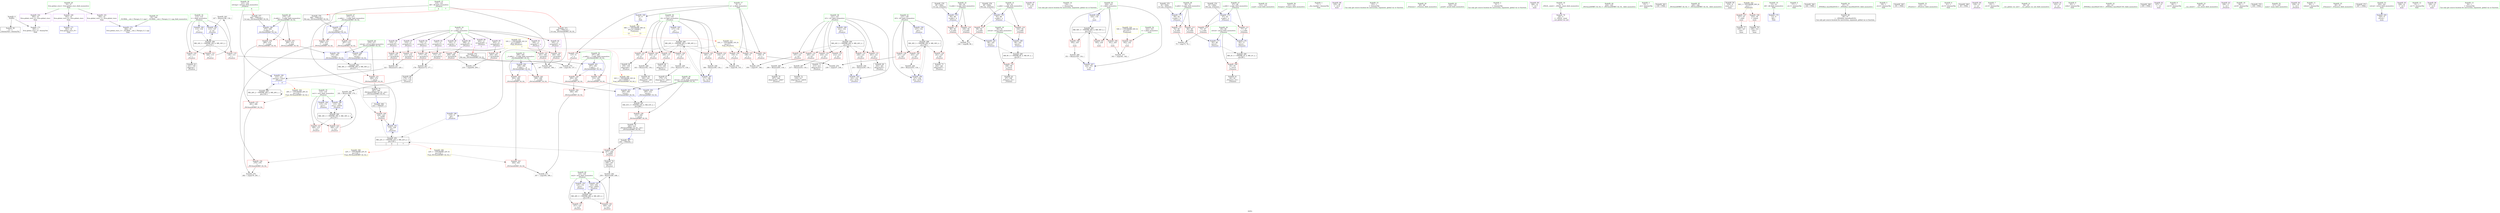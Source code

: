 digraph "SVFG" {
	label="SVFG";

	Node0x562d9fd02b20 [shape=record,color=grey,label="{NodeID: 0\nNullPtr}"];
	Node0x562d9fd02b20 -> Node0x562d9fd24270[style=solid];
	Node0x562d9fd02b20 -> Node0x562d9fd2b1b0[style=solid];
	Node0x562d9fd27380 [shape=record,color=grey,label="{NodeID: 263\n147 = Binary(146, 134, )\n}"];
	Node0x562d9fd27380 -> Node0x562d9fd2ba00[style=solid];
	Node0x562d9fd2b790 [shape=record,color=blue,label="{NodeID: 180\n90\<--102\nretval\<--\n_Z3minxx\n}"];
	Node0x562d9fd2b790 -> Node0x562d9fd3f600[style=dashed];
	Node0x562d9fd22a70 [shape=record,color=purple,label="{NodeID: 97\n334\<--26\n\<--.str.5\nmain\n}"];
	Node0x562d9fd20ae0 [shape=record,color=green,label="{NodeID: 14\n134\<--1\n\<--dummyObj\nCan only get source location for instruction, argument, global var or function.}"];
	Node0x562d9fd33740 [shape=record,color=grey,label="{NodeID: 277\n343 = cmp(341, 342, )\n}"];
	Node0x562d9fd26350 [shape=record,color=blue,label="{NodeID: 194\n127\<--134\ni43\<--\n_Z5solvev\n}"];
	Node0x562d9fd26350 -> Node0x562d9fd3f100[style=dashed];
	Node0x562d9fd23660 [shape=record,color=red,label="{NodeID: 111\n77\<--67\n\<--a.addr\n_Z3maxxx\n}"];
	Node0x562d9fd23660 -> Node0x562d9fd2b450[style=solid];
	Node0x562d9fd21840 [shape=record,color=green,label="{NodeID: 28\n69\<--70\nb.addr\<--b.addr_field_insensitive\n_Z3maxxx\n}"];
	Node0x562d9fd21840 -> Node0x562d9fd23730[style=solid];
	Node0x562d9fd21840 -> Node0x562d9fd23800[style=solid];
	Node0x562d9fd21840 -> Node0x562d9fd2b380[style=solid];
	Node0x562d9fd55920 [shape=record,color=black,label="{NodeID: 374\n63 = PHI()\n0th arg _Z3maxxx }"];
	Node0x562d9fd55920 -> Node0x562d9fd2b2b0[style=solid];
	Node0x562d9fd40000 [shape=record,color=black,label="{NodeID: 291\nMR_43V_3 = PHI(MR_43V_4, MR_43V_2, )\npts\{296 \}\n}"];
	Node0x562d9fd40000 -> Node0x562d9fd2a4c0[style=dashed];
	Node0x562d9fd289f0 [shape=record,color=red,label="{NodeID: 125\n158\<--117\n\<--i2\n_Z5solvev\n}"];
	Node0x562d9fd289f0 -> Node0x562d9fd247b0[style=solid];
	Node0x562d9fd22400 [shape=record,color=green,label="{NodeID: 42\n131\<--132\nscanf\<--scanf_field_insensitive\n}"];
	Node0x562d9fd29550 [shape=record,color=red,label="{NodeID: 139\n241\<--127\n\<--i43\n_Z5solvev\n}"];
	Node0x562d9fd29550 -> Node0x562d9fd24f00[style=solid];
	Node0x562d9fd24070 [shape=record,color=green,label="{NodeID: 56\n331\<--332\nfreopen\<--freopen_field_insensitive\n}"];
	Node0x562d9fd2a0b0 [shape=record,color=red,label="{NodeID: 153\n287\<--272\n\<--__a.addr\n_ZSt3maxIiERKT_S2_S2_\n}"];
	Node0x562d9fd2a0b0 -> Node0x562d9fd26830[style=solid];
	Node0x562d9fd24c90 [shape=record,color=black,label="{NodeID: 70\n207\<--206\nidxprom28\<--add27\n_Z5solvev\n}"];
	Node0x562d9fd2ac10 [shape=record,color=red,label="{NodeID: 167\n345\<--324\n\<--i\nmain\n}"];
	Node0x562d9fd257f0 [shape=record,color=purple,label="{NodeID: 84\n176\<--11\narrayidx15\<--a\n_Z5solvev\n}"];
	Node0x562d9fd257f0 -> Node0x562d9fd29960[style=solid];
	Node0x562d9fd1fb50 [shape=record,color=green,label="{NodeID: 1\n7\<--1\n__dso_handle\<--dummyObj\nGlob }"];
	Node0x562d9fd27500 [shape=record,color=grey,label="{NodeID: 264\n254 = Binary(253, 134, )\n}"];
	Node0x562d9fd27500 -> Node0x562d9fd264f0[style=solid];
	Node0x562d9fd2b860 [shape=record,color=blue,label="{NodeID: 181\n90\<--105\nretval\<--\n_Z3minxx\n}"];
	Node0x562d9fd2b860 -> Node0x562d9fd3f600[style=dashed];
	Node0x562d9fd22b40 [shape=record,color=purple,label="{NodeID: 98\n335\<--28\n\<--.str.6\nmain\n}"];
	Node0x562d9fd20ba0 [shape=record,color=green,label="{NodeID: 15\n151\<--1\n\<--dummyObj\nCan only get source location for instruction, argument, global var or function.}"];
	Node0x562d9fd338c0 [shape=record,color=grey,label="{NodeID: 278\n156 = cmp(154, 155, )\n}"];
	Node0x562d9fd26420 [shape=record,color=blue,label="{NodeID: 195\n125\<--250\nres2\<--add51\n_Z5solvev\n}"];
	Node0x562d9fd26420 -> Node0x562d9fd3ec00[style=dashed];
	Node0x562d9fd23730 [shape=record,color=red,label="{NodeID: 112\n74\<--69\n\<--b.addr\n_Z3maxxx\n}"];
	Node0x562d9fd23730 -> Node0x562d9fd28100[style=solid];
	Node0x562d9fd21910 [shape=record,color=green,label="{NodeID: 29\n85\<--86\n_Z3minxx\<--_Z3minxx_field_insensitive\n}"];
	Node0x562d9fd559f0 [shape=record,color=black,label="{NodeID: 375\n64 = PHI()\n1st arg _Z3maxxx }"];
	Node0x562d9fd559f0 -> Node0x562d9fd2b380[style=solid];
	Node0x562d9fd40500 [shape=record,color=black,label="{NodeID: 292\nMR_36V_3 = PHI(MR_36V_4, MR_36V_2, )\npts\{271 \}\n}"];
	Node0x562d9fd40500 -> Node0x562d9fd29f10[style=dashed];
	Node0x562d9fd28ac0 [shape=record,color=red,label="{NodeID: 126\n162\<--117\n\<--i2\n_Z5solvev\n}"];
	Node0x562d9fd28ac0 -> Node0x562d9fd27b00[style=solid];
	Node0x562d9fd22500 [shape=record,color=green,label="{NodeID: 43\n192\<--193\nprintf\<--printf_field_insensitive\n}"];
	Node0x562d9fd43060 [shape=record,color=yellow,style=double,label="{NodeID: 306\n22V_1 = ENCHI(MR_22V_0)\npts\{120 \}\nFun[_ZSt3maxIiERKT_S2_S2_]}"];
	Node0x562d9fd43060 -> Node0x562d9fd2a320[style=dashed];
	Node0x562d9fd29620 [shape=record,color=red,label="{NodeID: 140\n253\<--127\n\<--i43\n_Z5solvev\n}"];
	Node0x562d9fd29620 -> Node0x562d9fd27500[style=solid];
	Node0x562d9fd24170 [shape=record,color=green,label="{NodeID: 57\n35\<--359\n_GLOBAL__sub_I_Theogry_0_1.cpp\<--_GLOBAL__sub_I_Theogry_0_1.cpp_field_insensitive\n}"];
	Node0x562d9fd24170 -> Node0x562d9fd2b0b0[style=solid];
	Node0x562d9fd2a180 [shape=record,color=red,label="{NodeID: 154\n280\<--274\n\<--__b.addr\n_ZSt3maxIiERKT_S2_S2_\n}"];
	Node0x562d9fd2a180 -> Node0x562d9fd2a3f0[style=solid];
	Node0x562d9fd24d60 [shape=record,color=black,label="{NodeID: 71\n213\<--212\nidxprom32\<--\n_Z5solvev\n}"];
	Node0x562d9fd2ace0 [shape=record,color=red,label="{NodeID: 168\n350\<--324\n\<--i\nmain\n}"];
	Node0x562d9fd2ace0 -> Node0x562d9fd27800[style=solid];
	Node0x562d9fd258c0 [shape=record,color=purple,label="{NodeID: 85\n203\<--11\narrayidx26\<--a\n_Z5solvev\n}"];
	Node0x562d9fd258c0 -> Node0x562d9fd29a30[style=solid];
	Node0x562d9fd1fbe0 [shape=record,color=green,label="{NodeID: 2\n9\<--1\n\<--dummyObj\nCan only get source location for instruction, argument, global var or function.}"];
	Node0x562d9fd27680 [shape=record,color=grey,label="{NodeID: 265\n206 = Binary(205, 134, )\n}"];
	Node0x562d9fd27680 -> Node0x562d9fd24c90[style=solid];
	Node0x562d9fd2b930 [shape=record,color=blue,label="{NodeID: 182\n113\<--134\ni\<--\n_Z5solvev\n}"];
	Node0x562d9fd2b930 -> Node0x562d9fd3dd00[style=dashed];
	Node0x562d9fd22c10 [shape=record,color=purple,label="{NodeID: 99\n346\<--31\n\<--.str.7\nmain\n}"];
	Node0x562d9fd20ca0 [shape=record,color=green,label="{NodeID: 16\n4\<--6\n_ZStL8__ioinit\<--_ZStL8__ioinit_field_insensitive\nGlob }"];
	Node0x562d9fd20ca0 -> Node0x562d9fd253e0[style=solid];
	Node0x562d9fd33a40 [shape=record,color=grey,label="{NodeID: 279\n199 = cmp(197, 198, )\n}"];
	Node0x562d9fd264f0 [shape=record,color=blue,label="{NodeID: 196\n127\<--254\ni43\<--inc53\n_Z5solvev\n}"];
	Node0x562d9fd264f0 -> Node0x562d9fd3f100[style=dashed];
	Node0x562d9fd23800 [shape=record,color=red,label="{NodeID: 113\n80\<--69\n\<--b.addr\n_Z3maxxx\n}"];
	Node0x562d9fd23800 -> Node0x562d9fd2b520[style=solid];
	Node0x562d9fd21a10 [shape=record,color=green,label="{NodeID: 30\n90\<--91\nretval\<--retval_field_insensitive\n_Z3minxx\n}"];
	Node0x562d9fd21a10 -> Node0x562d9fd238d0[style=solid];
	Node0x562d9fd21a10 -> Node0x562d9fd2b790[style=solid];
	Node0x562d9fd21a10 -> Node0x562d9fd2b860[style=solid];
	Node0x562d9fd55ac0 [shape=record,color=black,label="{NodeID: 376\n268 = PHI(119, )\n0th arg _ZSt3maxIiERKT_S2_S2_ }"];
	Node0x562d9fd55ac0 -> Node0x562d9fd265c0[style=solid];
	Node0x562d9fd40a00 [shape=record,color=black,label="{NodeID: 293\nMR_22V_3 = PHI(MR_22V_5, MR_22V_2, )\npts\{120 \}\n|{|<s4>6|<s5>7}}"];
	Node0x562d9fd40a00 -> Node0x562d9fd29d70[style=dashed];
	Node0x562d9fd40a00 -> Node0x562d9fd29e40[style=dashed];
	Node0x562d9fd40a00 -> Node0x562d9fd2c080[style=dashed];
	Node0x562d9fd40a00 -> Node0x562d9fd40a00[style=dashed];
	Node0x562d9fd40a00:s4 -> Node0x562d9fd43060[style=dashed,color=red];
	Node0x562d9fd40a00:s5 -> Node0x562d9fd41d00[style=dashed,color=red];
	Node0x562d9fd28b90 [shape=record,color=red,label="{NodeID: 127\n169\<--117\n\<--i2\n_Z5solvev\n}"];
	Node0x562d9fd28b90 -> Node0x562d9fd24950[style=solid];
	Node0x562d9fd22600 [shape=record,color=green,label="{NodeID: 44\n224\<--225\n_ZSt3maxIiERKT_S2_S2_\<--_ZSt3maxIiERKT_S2_S2__field_insensitive\n}"];
	Node0x562d9fd296f0 [shape=record,color=red,label="{NodeID: 141\n161\<--160\n\<--arrayidx7\n_Z5solvev\n}"];
	Node0x562d9fd296f0 -> Node0x562d9fd27c80[style=solid];
	Node0x562d9fd24270 [shape=record,color=black,label="{NodeID: 58\n2\<--3\ndummyVal\<--dummyVal\n}"];
	Node0x562d9fd43de0 [shape=record,color=yellow,style=double,label="{NodeID: 321\n32V_1 = ENCHI(MR_32V_0)\npts\{120000 \}\nFun[_Z5solvev]|{|<s9>7}}"];
	Node0x562d9fd43de0 -> Node0x562d9fd296f0[style=dashed];
	Node0x562d9fd43de0 -> Node0x562d9fd297c0[style=dashed];
	Node0x562d9fd43de0 -> Node0x562d9fd29890[style=dashed];
	Node0x562d9fd43de0 -> Node0x562d9fd29960[style=dashed];
	Node0x562d9fd43de0 -> Node0x562d9fd29a30[style=dashed];
	Node0x562d9fd43de0 -> Node0x562d9fd29b00[style=dashed];
	Node0x562d9fd43de0 -> Node0x562d9fd29bd0[style=dashed];
	Node0x562d9fd43de0 -> Node0x562d9fd29ca0[style=dashed];
	Node0x562d9fd43de0 -> Node0x562d9fd29e40[style=dashed];
	Node0x562d9fd43de0:s9 -> Node0x562d9fd42ac0[style=dashed,color=red];
	Node0x562d9fd2a250 [shape=record,color=red,label="{NodeID: 155\n284\<--274\n\<--__b.addr\n_ZSt3maxIiERKT_S2_S2_\n}"];
	Node0x562d9fd2a250 -> Node0x562d9fd26760[style=solid];
	Node0x562d9fd24e30 [shape=record,color=black,label="{NodeID: 72\n218\<--217\nidxprom35\<--add34\n_Z5solvev\n}"];
	Node0x562d9fd2adb0 [shape=record,color=blue,label="{NodeID: 169\n8\<--9\nn\<--\nGlob }"];
	Node0x562d9fd2adb0 -> Node0x562d9fd44270[style=dashed];
	Node0x562d9fd25990 [shape=record,color=purple,label="{NodeID: 86\n208\<--11\narrayidx29\<--a\n_Z5solvev\n}"];
	Node0x562d9fd25990 -> Node0x562d9fd29b00[style=solid];
	Node0x562d9fd1fc70 [shape=record,color=green,label="{NodeID: 3\n15\<--1\n.str\<--dummyObj\nGlob }"];
	Node0x562d9fd27800 [shape=record,color=grey,label="{NodeID: 266\n351 = Binary(350, 134, )\n}"];
	Node0x562d9fd27800 -> Node0x562d9fd26de0[style=solid];
	Node0x562d9fd2ba00 [shape=record,color=blue,label="{NodeID: 183\n113\<--147\ni\<--inc\n_Z5solvev\n}"];
	Node0x562d9fd2ba00 -> Node0x562d9fd3dd00[style=dashed];
	Node0x562d9fd22ce0 [shape=record,color=purple,label="{NodeID: 100\n363\<--33\nllvm.global_ctors_0\<--llvm.global_ctors\nGlob }"];
	Node0x562d9fd22ce0 -> Node0x562d9fd2afb0[style=solid];
	Node0x562d9fd20da0 [shape=record,color=green,label="{NodeID: 17\n8\<--10\nn\<--n_field_insensitive\nGlob }"];
	Node0x562d9fd20da0 -> Node0x562d9fd22fe0[style=solid];
	Node0x562d9fd20da0 -> Node0x562d9fd230b0[style=solid];
	Node0x562d9fd20da0 -> Node0x562d9fd23180[style=solid];
	Node0x562d9fd20da0 -> Node0x562d9fd23250[style=solid];
	Node0x562d9fd20da0 -> Node0x562d9fd2adb0[style=solid];
	Node0x562d9fa17de0 [shape=record,color=black,label="{NodeID: 363\n130 = PHI()\n}"];
	Node0x562d9fd3c900 [shape=record,color=black,label="{NodeID: 280\nMR_2V_3 = PHI(MR_2V_4, MR_2V_2, )\npts\{66 \}\n}"];
	Node0x562d9fd3c900 -> Node0x562d9fd234c0[style=dashed];
	Node0x562d9fd265c0 [shape=record,color=blue,label="{NodeID: 197\n272\<--268\n__a.addr\<--__a\n_ZSt3maxIiERKT_S2_S2_\n}"];
	Node0x562d9fd265c0 -> Node0x562d9fd29fe0[style=dashed];
	Node0x562d9fd265c0 -> Node0x562d9fd2a0b0[style=dashed];
	Node0x562d9fd238d0 [shape=record,color=red,label="{NodeID: 114\n108\<--90\n\<--retval\n_Z3minxx\n}"];
	Node0x562d9fd238d0 -> Node0x562d9fd24610[style=solid];
	Node0x562d9fd21ae0 [shape=record,color=green,label="{NodeID: 31\n92\<--93\na.addr\<--a.addr_field_insensitive\n_Z3minxx\n}"];
	Node0x562d9fd21ae0 -> Node0x562d9fd281d0[style=solid];
	Node0x562d9fd21ae0 -> Node0x562d9fd282a0[style=solid];
	Node0x562d9fd21ae0 -> Node0x562d9fd2b5f0[style=solid];
	Node0x562d9fd55db0 [shape=record,color=black,label="{NodeID: 377\n269 = PHI(123, )\n1st arg _ZSt3maxIiERKT_S2_S2_ }"];
	Node0x562d9fd55db0 -> Node0x562d9fd26690[style=solid];
	Node0x562d9fd41710 [shape=record,color=black,label="{NodeID: 294\nMR_24V_3 = PHI(MR_24V_4, MR_24V_2, )\npts\{122 \}\n}"];
	Node0x562d9fd41710 -> Node0x562d9fd28e00[style=dashed];
	Node0x562d9fd41710 -> Node0x562d9fd28ed0[style=dashed];
	Node0x562d9fd41710 -> Node0x562d9fd28fa0[style=dashed];
	Node0x562d9fd41710 -> Node0x562d9fd29070[style=dashed];
	Node0x562d9fd41710 -> Node0x562d9fd29140[style=dashed];
	Node0x562d9fd41710 -> Node0x562d9fd29210[style=dashed];
	Node0x562d9fd41710 -> Node0x562d9fd261b0[style=dashed];
	Node0x562d9fd28c60 [shape=record,color=red,label="{NodeID: 128\n173\<--117\n\<--i2\n_Z5solvev\n}"];
	Node0x562d9fd28c60 -> Node0x562d9fd30c30[style=solid];
	Node0x562d9fd22700 [shape=record,color=green,label="{NodeID: 45\n245\<--246\n_ZSt3minIiERKT_S2_S2_\<--_ZSt3minIiERKT_S2_S2__field_insensitive\n}"];
	Node0x562d9fd297c0 [shape=record,color=red,label="{NodeID: 142\n166\<--165\n\<--arrayidx9\n_Z5solvev\n}"];
	Node0x562d9fd297c0 -> Node0x562d9fd27c80[style=solid];
	Node0x562d9fd24370 [shape=record,color=black,label="{NodeID: 59\n319\<--9\nmain_ret\<--\nmain\n}"];
	Node0x562d9fd43ec0 [shape=record,color=yellow,style=double,label="{NodeID: 322\n50V_1 = ENCHI(MR_50V_0)\npts\{1 \}\nFun[main]}"];
	Node0x562d9fd43ec0 -> Node0x562d9fd23320[style=dashed];
	Node0x562d9fd43ec0 -> Node0x562d9fd233f0[style=dashed];
	Node0x562d9fd2a320 [shape=record,color=red,label="{NodeID: 156\n279\<--278\n\<--\n_ZSt3maxIiERKT_S2_S2_\n}"];
	Node0x562d9fd2a320 -> Node0x562d9fd335c0[style=solid];
	Node0x562d9fd24f00 [shape=record,color=black,label="{NodeID: 73\n242\<--241\nidxprom47\<--\n_Z5solvev\n}"];
	Node0x562d9fd2aeb0 [shape=record,color=blue,label="{NodeID: 170\n13\<--9\ndif\<--\nGlob }"];
	Node0x562d9fd25a60 [shape=record,color=purple,label="{NodeID: 87\n214\<--11\narrayidx33\<--a\n_Z5solvev\n}"];
	Node0x562d9fd25a60 -> Node0x562d9fd29bd0[style=solid];
	Node0x562d9fd1fd00 [shape=record,color=green,label="{NodeID: 4\n17\<--1\n.str.1\<--dummyObj\nGlob }"];
	Node0x562d9fd27980 [shape=record,color=grey,label="{NodeID: 267\n217 = Binary(216, 134, )\n}"];
	Node0x562d9fd27980 -> Node0x562d9fd24e30[style=solid];
	Node0x562d9fd2bad0 [shape=record,color=blue,label="{NodeID: 184\n115\<--151\nres1\<--\n_Z5solvev\n}"];
	Node0x562d9fd2bad0 -> Node0x562d9fd3e200[style=dashed];
	Node0x562d9fd22de0 [shape=record,color=purple,label="{NodeID: 101\n364\<--33\nllvm.global_ctors_1\<--llvm.global_ctors\nGlob }"];
	Node0x562d9fd22de0 -> Node0x562d9fd2b0b0[style=solid];
	Node0x562d9fd20ea0 [shape=record,color=green,label="{NodeID: 18\n11\<--12\na\<--a_field_insensitive\nGlob }"];
	Node0x562d9fd20ea0 -> Node0x562d9fd254b0[style=solid];
	Node0x562d9fd20ea0 -> Node0x562d9fd25580[style=solid];
	Node0x562d9fd20ea0 -> Node0x562d9fd25650[style=solid];
	Node0x562d9fd20ea0 -> Node0x562d9fd25720[style=solid];
	Node0x562d9fd20ea0 -> Node0x562d9fd257f0[style=solid];
	Node0x562d9fd20ea0 -> Node0x562d9fd258c0[style=solid];
	Node0x562d9fd20ea0 -> Node0x562d9fd25990[style=solid];
	Node0x562d9fd20ea0 -> Node0x562d9fd25a60[style=solid];
	Node0x562d9fd20ea0 -> Node0x562d9fd25b30[style=solid];
	Node0x562d9fd20ea0 -> Node0x562d9fd25c00[style=solid];
	Node0x562d9fd54db0 [shape=record,color=black,label="{NodeID: 364\n144 = PHI()\n}"];
	Node0x562d9fd26690 [shape=record,color=blue,label="{NodeID: 198\n274\<--269\n__b.addr\<--__b\n_ZSt3maxIiERKT_S2_S2_\n}"];
	Node0x562d9fd26690 -> Node0x562d9fd2a180[style=dashed];
	Node0x562d9fd26690 -> Node0x562d9fd2a250[style=dashed];
	Node0x562d9fd281d0 [shape=record,color=red,label="{NodeID: 115\n98\<--92\n\<--a.addr\n_Z3minxx\n}"];
	Node0x562d9fd281d0 -> Node0x562d9fd33140[style=solid];
	Node0x562d9fd21bb0 [shape=record,color=green,label="{NodeID: 32\n94\<--95\nb.addr\<--b.addr_field_insensitive\n_Z3minxx\n}"];
	Node0x562d9fd21bb0 -> Node0x562d9fd28370[style=solid];
	Node0x562d9fd21bb0 -> Node0x562d9fd28440[style=solid];
	Node0x562d9fd21bb0 -> Node0x562d9fd2b6c0[style=solid];
	Node0x562d9fd55e80 [shape=record,color=black,label="{NodeID: 378\n88 = PHI()\n0th arg _Z3minxx }"];
	Node0x562d9fd55e80 -> Node0x562d9fd2b5f0[style=solid];
	Node0x562d9fd41800 [shape=record,color=black,label="{NodeID: 295\nMR_26V_2 = PHI(MR_26V_4, MR_26V_1, )\npts\{124 \}\n}"];
	Node0x562d9fd41800 -> Node0x562d9fd2bfb0[style=dashed];
	Node0x562d9fd41800 -> Node0x562d9fd41800[style=dashed];
	Node0x562d9fd28d30 [shape=record,color=red,label="{NodeID: 129\n185\<--117\n\<--i2\n_Z5solvev\n}"];
	Node0x562d9fd28d30 -> Node0x562d9fd30ab0[style=solid];
	Node0x562d9fd22800 [shape=record,color=green,label="{NodeID: 46\n270\<--271\nretval\<--retval_field_insensitive\n_ZSt3maxIiERKT_S2_S2_\n}"];
	Node0x562d9fd22800 -> Node0x562d9fd29f10[style=solid];
	Node0x562d9fd22800 -> Node0x562d9fd26760[style=solid];
	Node0x562d9fd22800 -> Node0x562d9fd26830[style=solid];
	Node0x562d9fd29890 [shape=record,color=red,label="{NodeID: 143\n172\<--171\n\<--arrayidx12\n_Z5solvev\n}"];
	Node0x562d9fd29890 -> Node0x562d9fd30f30[style=solid];
	Node0x562d9fd24440 [shape=record,color=black,label="{NodeID: 60\n46\<--47\n\<--_ZNSt8ios_base4InitD1Ev\nCan only get source location for instruction, argument, global var or function.}"];
	Node0x562d9fd2a3f0 [shape=record,color=red,label="{NodeID: 157\n281\<--280\n\<--\n_ZSt3maxIiERKT_S2_S2_\n}"];
	Node0x562d9fd2a3f0 -> Node0x562d9fd335c0[style=solid];
	Node0x562d9fd24fd0 [shape=record,color=black,label="{NodeID: 74\n248\<--247\nconv50\<--\n_Z5solvev\n}"];
	Node0x562d9fd24fd0 -> Node0x562d9fd27200[style=solid];
	Node0x562d9fd2afb0 [shape=record,color=blue,label="{NodeID: 171\n363\<--34\nllvm.global_ctors_0\<--\nGlob }"];
	Node0x562d9fd25b30 [shape=record,color=purple,label="{NodeID: 88\n219\<--11\narrayidx36\<--a\n_Z5solvev\n}"];
	Node0x562d9fd25b30 -> Node0x562d9fd29ca0[style=solid];
	Node0x562d9fd20540 [shape=record,color=green,label="{NodeID: 5\n19\<--1\n.str.2\<--dummyObj\nGlob }"];
	Node0x562d9fd27b00 [shape=record,color=grey,label="{NodeID: 268\n163 = Binary(162, 134, )\n}"];
	Node0x562d9fd27b00 -> Node0x562d9fd24880[style=solid];
	Node0x562d9fd2bba0 [shape=record,color=blue,label="{NodeID: 185\n117\<--134\ni2\<--\n_Z5solvev\n}"];
	Node0x562d9fd2bba0 -> Node0x562d9fd3e700[style=dashed];
	Node0x562d9fd22ee0 [shape=record,color=purple,label="{NodeID: 102\n365\<--33\nllvm.global_ctors_2\<--llvm.global_ctors\nGlob }"];
	Node0x562d9fd22ee0 -> Node0x562d9fd2b1b0[style=solid];
	Node0x562d9fd20fa0 [shape=record,color=green,label="{NodeID: 19\n13\<--14\ndif\<--dif_field_insensitive\nGlob }"];
	Node0x562d9fd20fa0 -> Node0x562d9fd2aeb0[style=solid];
	Node0x562d9fd54eb0 [shape=record,color=black,label="{NodeID: 365\n191 = PHI()\n}"];
	Node0x562d9fd26760 [shape=record,color=blue,label="{NodeID: 199\n270\<--284\nretval\<--\n_ZSt3maxIiERKT_S2_S2_\n}"];
	Node0x562d9fd26760 -> Node0x562d9fd40500[style=dashed];
	Node0x562d9fd282a0 [shape=record,color=red,label="{NodeID: 116\n102\<--92\n\<--a.addr\n_Z3minxx\n}"];
	Node0x562d9fd282a0 -> Node0x562d9fd2b790[style=solid];
	Node0x562d9fd21c80 [shape=record,color=green,label="{NodeID: 33\n110\<--111\n_Z5solvev\<--_Z5solvev_field_insensitive\n}"];
	Node0x562d9fd55f50 [shape=record,color=black,label="{NodeID: 379\n89 = PHI()\n1st arg _Z3minxx }"];
	Node0x562d9fd55f50 -> Node0x562d9fd2b6c0[style=solid];
	Node0x562d9fd41d00 [shape=record,color=yellow,style=double,label="{NodeID: 296\n22V_1 = ENCHI(MR_22V_0)\npts\{120 \}\nFun[_ZSt3minIiERKT_S2_S2_]}"];
	Node0x562d9fd41d00 -> Node0x562d9fd2a8d0[style=dashed];
	Node0x562d9fd28e00 [shape=record,color=red,label="{NodeID: 130\n197\<--121\n\<--i21\n_Z5solvev\n}"];
	Node0x562d9fd28e00 -> Node0x562d9fd33a40[style=solid];
	Node0x562d9fd228d0 [shape=record,color=green,label="{NodeID: 47\n272\<--273\n__a.addr\<--__a.addr_field_insensitive\n_ZSt3maxIiERKT_S2_S2_\n}"];
	Node0x562d9fd228d0 -> Node0x562d9fd29fe0[style=solid];
	Node0x562d9fd228d0 -> Node0x562d9fd2a0b0[style=solid];
	Node0x562d9fd228d0 -> Node0x562d9fd265c0[style=solid];
	Node0x562d9fd29960 [shape=record,color=red,label="{NodeID: 144\n177\<--176\n\<--arrayidx15\n_Z5solvev\n}"];
	Node0x562d9fd29960 -> Node0x562d9fd30f30[style=solid];
	Node0x562d9fd24540 [shape=record,color=black,label="{NodeID: 61\n62\<--83\n_Z3maxxx_ret\<--\n_Z3maxxx\n}"];
	Node0x562d9fd440b0 [shape=record,color=yellow,style=double,label="{NodeID: 324\n54V_1 = ENCHI(MR_54V_0)\npts\{323 \}\nFun[main]}"];
	Node0x562d9fd440b0 -> Node0x562d9fd2aa70[style=dashed];
	Node0x562d9fd2a4c0 [shape=record,color=red,label="{NodeID: 158\n315\<--295\n\<--retval\n_ZSt3minIiERKT_S2_S2_\n}"];
	Node0x562d9fd2a4c0 -> Node0x562d9fd25170[style=solid];
	Node0x562d9fd250a0 [shape=record,color=black,label="{NodeID: 75\n267\<--290\n_ZSt3maxIiERKT_S2_S2__ret\<--\n_ZSt3maxIiERKT_S2_S2_\n|{<s0>6}}"];
	Node0x562d9fd250a0:s0 -> Node0x562d9fd55370[style=solid,color=blue];
	Node0x562d9fd2b0b0 [shape=record,color=blue,label="{NodeID: 172\n364\<--35\nllvm.global_ctors_1\<--_GLOBAL__sub_I_Theogry_0_1.cpp\nGlob }"];
	Node0x562d9fd25c00 [shape=record,color=purple,label="{NodeID: 89\n243\<--11\narrayidx48\<--a\n_Z5solvev\n|{<s0>7}}"];
	Node0x562d9fd25c00:s0 -> Node0x562d9fd55640[style=solid,color=red];
	Node0x562d9fd205d0 [shape=record,color=green,label="{NodeID: 6\n21\<--1\n.str.3\<--dummyObj\nGlob }"];
	Node0x562d9fd27c80 [shape=record,color=grey,label="{NodeID: 269\n167 = cmp(161, 166, )\n}"];
	Node0x562d9fd2bc70 [shape=record,color=blue,label="{NodeID: 186\n115\<--181\nres1\<--add16\n_Z5solvev\n}"];
	Node0x562d9fd2bc70 -> Node0x562d9fd3e200[style=dashed];
	Node0x562d9fd22fe0 [shape=record,color=red,label="{NodeID: 103\n137\<--8\n\<--n\n_Z5solvev\n}"];
	Node0x562d9fd22fe0 -> Node0x562d9fd332c0[style=solid];
	Node0x562d9fd210a0 [shape=record,color=green,label="{NodeID: 20\n33\<--37\nllvm.global_ctors\<--llvm.global_ctors_field_insensitive\nGlob }"];
	Node0x562d9fd210a0 -> Node0x562d9fd22ce0[style=solid];
	Node0x562d9fd210a0 -> Node0x562d9fd22de0[style=solid];
	Node0x562d9fd210a0 -> Node0x562d9fd22ee0[style=solid];
	Node0x562d9fd54fb0 [shape=record,color=black,label="{NodeID: 366\n45 = PHI()\n}"];
	Node0x562d9fd3d800 [shape=record,color=black,label="{NodeID: 283\nMR_56V_3 = PHI(MR_56V_4, MR_56V_2, )\npts\{325 \}\n}"];
	Node0x562d9fd3d800 -> Node0x562d9fd2ab40[style=dashed];
	Node0x562d9fd3d800 -> Node0x562d9fd2ac10[style=dashed];
	Node0x562d9fd3d800 -> Node0x562d9fd2ace0[style=dashed];
	Node0x562d9fd3d800 -> Node0x562d9fd26de0[style=dashed];
	Node0x562d9fd26830 [shape=record,color=blue,label="{NodeID: 200\n270\<--287\nretval\<--\n_ZSt3maxIiERKT_S2_S2_\n}"];
	Node0x562d9fd26830 -> Node0x562d9fd40500[style=dashed];
	Node0x562d9fd28370 [shape=record,color=red,label="{NodeID: 117\n99\<--94\n\<--b.addr\n_Z3minxx\n}"];
	Node0x562d9fd28370 -> Node0x562d9fd33140[style=solid];
	Node0x562d9fd21d80 [shape=record,color=green,label="{NodeID: 34\n113\<--114\ni\<--i_field_insensitive\n_Z5solvev\n}"];
	Node0x562d9fd21d80 -> Node0x562d9fd28510[style=solid];
	Node0x562d9fd21d80 -> Node0x562d9fd285e0[style=solid];
	Node0x562d9fd21d80 -> Node0x562d9fd286b0[style=solid];
	Node0x562d9fd21d80 -> Node0x562d9fd2b930[style=solid];
	Node0x562d9fd21d80 -> Node0x562d9fd2ba00[style=solid];
	Node0x562d9fd28ed0 [shape=record,color=red,label="{NodeID: 131\n201\<--121\n\<--i21\n_Z5solvev\n}"];
	Node0x562d9fd28ed0 -> Node0x562d9fd24bc0[style=solid];
	Node0x562d9fd239c0 [shape=record,color=green,label="{NodeID: 48\n274\<--275\n__b.addr\<--__b.addr_field_insensitive\n_ZSt3maxIiERKT_S2_S2_\n}"];
	Node0x562d9fd239c0 -> Node0x562d9fd2a180[style=solid];
	Node0x562d9fd239c0 -> Node0x562d9fd2a250[style=solid];
	Node0x562d9fd239c0 -> Node0x562d9fd26690[style=solid];
	Node0x562d9fd29a30 [shape=record,color=red,label="{NodeID: 145\n204\<--203\n\<--arrayidx26\n_Z5solvev\n}"];
	Node0x562d9fd29a30 -> Node0x562d9fd33440[style=solid];
	Node0x562d9fd24610 [shape=record,color=black,label="{NodeID: 62\n87\<--108\n_Z3minxx_ret\<--\n_Z3minxx\n}"];
	Node0x562d9fd2a590 [shape=record,color=red,label="{NodeID: 159\n305\<--297\n\<--__a.addr\n_ZSt3minIiERKT_S2_S2_\n}"];
	Node0x562d9fd2a590 -> Node0x562d9fd2a9a0[style=solid];
	Node0x562d9fd25170 [shape=record,color=black,label="{NodeID: 76\n292\<--315\n_ZSt3minIiERKT_S2_S2__ret\<--\n_ZSt3minIiERKT_S2_S2_\n|{<s0>7}}"];
	Node0x562d9fd25170:s0 -> Node0x562d9fd550b0[style=solid,color=blue];
	Node0x562d9fd307b0 [shape=record,color=grey,label="{NodeID: 256\n231 = Binary(230, 134, )\n}"];
	Node0x562d9fd307b0 -> Node0x562d9fd261b0[style=solid];
	Node0x562d9fd2b1b0 [shape=record,color=blue, style = dotted,label="{NodeID: 173\n365\<--3\nllvm.global_ctors_2\<--dummyVal\nGlob }"];
	Node0x562d9fd25cd0 [shape=record,color=purple,label="{NodeID: 90\n129\<--15\n\<--.str\n_Z5solvev\n}"];
	Node0x562d9fd20660 [shape=record,color=green,label="{NodeID: 7\n23\<--1\n.str.4\<--dummyObj\nGlob }"];
	Node0x562d9fd27e00 [shape=record,color=grey,label="{NodeID: 270\n239 = cmp(237, 238, )\n}"];
	Node0x562d9fd2bd40 [shape=record,color=blue,label="{NodeID: 187\n117\<--186\ni2\<--inc18\n_Z5solvev\n}"];
	Node0x562d9fd2bd40 -> Node0x562d9fd3e700[style=dashed];
	Node0x562d9fd230b0 [shape=record,color=red,label="{NodeID: 104\n155\<--8\n\<--n\n_Z5solvev\n}"];
	Node0x562d9fd230b0 -> Node0x562d9fd338c0[style=solid];
	Node0x562d9fd211a0 [shape=record,color=green,label="{NodeID: 21\n38\<--39\n__cxx_global_var_init\<--__cxx_global_var_init_field_insensitive\n}"];
	Node0x562d9fd550b0 [shape=record,color=black,label="{NodeID: 367\n244 = PHI(292, )\n}"];
	Node0x562d9fd550b0 -> Node0x562d9fd29e40[style=solid];
	Node0x562d9fd3dd00 [shape=record,color=black,label="{NodeID: 284\nMR_16V_3 = PHI(MR_16V_4, MR_16V_2, )\npts\{114 \}\n}"];
	Node0x562d9fd3dd00 -> Node0x562d9fd28510[style=dashed];
	Node0x562d9fd3dd00 -> Node0x562d9fd285e0[style=dashed];
	Node0x562d9fd3dd00 -> Node0x562d9fd286b0[style=dashed];
	Node0x562d9fd3dd00 -> Node0x562d9fd2ba00[style=dashed];
	Node0x562d9fd26900 [shape=record,color=blue,label="{NodeID: 201\n297\<--293\n__a.addr\<--__a\n_ZSt3minIiERKT_S2_S2_\n}"];
	Node0x562d9fd26900 -> Node0x562d9fd2a590[style=dashed];
	Node0x562d9fd26900 -> Node0x562d9fd2a660[style=dashed];
	Node0x562d9fd28440 [shape=record,color=red,label="{NodeID: 118\n105\<--94\n\<--b.addr\n_Z3minxx\n}"];
	Node0x562d9fd28440 -> Node0x562d9fd2b860[style=solid];
	Node0x562d9fd21e50 [shape=record,color=green,label="{NodeID: 35\n115\<--116\nres1\<--res1_field_insensitive\n_Z5solvev\n}"];
	Node0x562d9fd21e50 -> Node0x562d9fd28780[style=solid];
	Node0x562d9fd21e50 -> Node0x562d9fd28850[style=solid];
	Node0x562d9fd21e50 -> Node0x562d9fd2bad0[style=solid];
	Node0x562d9fd21e50 -> Node0x562d9fd2bc70[style=solid];
	Node0x562d9fd28fa0 [shape=record,color=red,label="{NodeID: 132\n205\<--121\n\<--i21\n_Z5solvev\n}"];
	Node0x562d9fd28fa0 -> Node0x562d9fd27680[style=solid];
	Node0x562d9fd23a90 [shape=record,color=green,label="{NodeID: 49\n295\<--296\nretval\<--retval_field_insensitive\n_ZSt3minIiERKT_S2_S2_\n}"];
	Node0x562d9fd23a90 -> Node0x562d9fd2a4c0[style=solid];
	Node0x562d9fd23a90 -> Node0x562d9fd26aa0[style=solid];
	Node0x562d9fd23a90 -> Node0x562d9fd26b70[style=solid];
	Node0x562d9fd435d0 [shape=record,color=yellow,style=double,label="{NodeID: 312\n14V_1 = ENCHI(MR_14V_0)\npts\{10 \}\nFun[_Z5solvev]}"];
	Node0x562d9fd435d0 -> Node0x562d9fd22fe0[style=dashed];
	Node0x562d9fd435d0 -> Node0x562d9fd230b0[style=dashed];
	Node0x562d9fd435d0 -> Node0x562d9fd23180[style=dashed];
	Node0x562d9fd435d0 -> Node0x562d9fd23250[style=dashed];
	Node0x562d9fd29b00 [shape=record,color=red,label="{NodeID: 146\n209\<--208\n\<--arrayidx29\n_Z5solvev\n}"];
	Node0x562d9fd29b00 -> Node0x562d9fd33440[style=solid];
	Node0x562d9fd246e0 [shape=record,color=black,label="{NodeID: 63\n141\<--140\nidxprom\<--\n_Z5solvev\n}"];
	Node0x562d9fd44270 [shape=record,color=yellow,style=double,label="{NodeID: 326\n58V_1 = ENCHI(MR_58V_0)\npts\{10 120000 \}\nFun[main]|{<s0>13|<s1>13}}"];
	Node0x562d9fd44270:s0 -> Node0x562d9fd435d0[style=dashed,color=red];
	Node0x562d9fd44270:s1 -> Node0x562d9fd43de0[style=dashed,color=red];
	Node0x562d9fd2a660 [shape=record,color=red,label="{NodeID: 160\n312\<--297\n\<--__a.addr\n_ZSt3minIiERKT_S2_S2_\n}"];
	Node0x562d9fd2a660 -> Node0x562d9fd26b70[style=solid];
	Node0x562d9fd25240 [shape=record,color=black,label="{NodeID: 77\n330\<--327\ncall\<--\nmain\n}"];
	Node0x562d9fd30930 [shape=record,color=grey,label="{NodeID: 257\n221 = Binary(215, 220, )\n}"];
	Node0x562d9fd30930 -> Node0x562d9fd2bfb0[style=solid];
	Node0x562d9fd2b2b0 [shape=record,color=blue,label="{NodeID: 174\n67\<--63\na.addr\<--a\n_Z3maxxx\n}"];
	Node0x562d9fd2b2b0 -> Node0x562d9fd23590[style=dashed];
	Node0x562d9fd2b2b0 -> Node0x562d9fd23660[style=dashed];
	Node0x562d9fd25da0 [shape=record,color=purple,label="{NodeID: 91\n143\<--15\n\<--.str\n_Z5solvev\n}"];
	Node0x562d9fd206f0 [shape=record,color=green,label="{NodeID: 8\n25\<--1\nstdin\<--dummyObj\nGlob }"];
	Node0x562d9fd27f80 [shape=record,color=grey,label="{NodeID: 271\n307 = cmp(304, 306, )\n}"];
	Node0x562d9fd2be10 [shape=record,color=blue,label="{NodeID: 188\n119\<--9\ndif\<--\n_Z5solvev\n}"];
	Node0x562d9fd2be10 -> Node0x562d9fd40a00[style=dashed];
	Node0x562d9fd23180 [shape=record,color=red,label="{NodeID: 105\n198\<--8\n\<--n\n_Z5solvev\n}"];
	Node0x562d9fd23180 -> Node0x562d9fd33a40[style=solid];
	Node0x562d9fd212a0 [shape=record,color=green,label="{NodeID: 22\n42\<--43\n_ZNSt8ios_base4InitC1Ev\<--_ZNSt8ios_base4InitC1Ev_field_insensitive\n}"];
	Node0x562d9fd552a0 [shape=record,color=black,label="{NodeID: 368\n259 = PHI()\n}"];
	Node0x562d9fd3e200 [shape=record,color=black,label="{NodeID: 285\nMR_18V_3 = PHI(MR_18V_5, MR_18V_2, )\npts\{116 \}\n}"];
	Node0x562d9fd3e200 -> Node0x562d9fd28780[style=dashed];
	Node0x562d9fd3e200 -> Node0x562d9fd28850[style=dashed];
	Node0x562d9fd3e200 -> Node0x562d9fd2bc70[style=dashed];
	Node0x562d9fd3e200 -> Node0x562d9fd3e200[style=dashed];
	Node0x562d9fd269d0 [shape=record,color=blue,label="{NodeID: 202\n299\<--294\n__b.addr\<--__b\n_ZSt3minIiERKT_S2_S2_\n}"];
	Node0x562d9fd269d0 -> Node0x562d9fd2a730[style=dashed];
	Node0x562d9fd269d0 -> Node0x562d9fd2a800[style=dashed];
	Node0x562d9fd28510 [shape=record,color=red,label="{NodeID: 119\n136\<--113\n\<--i\n_Z5solvev\n}"];
	Node0x562d9fd28510 -> Node0x562d9fd332c0[style=solid];
	Node0x562d9fd21f20 [shape=record,color=green,label="{NodeID: 36\n117\<--118\ni2\<--i2_field_insensitive\n_Z5solvev\n}"];
	Node0x562d9fd21f20 -> Node0x562d9fd28920[style=solid];
	Node0x562d9fd21f20 -> Node0x562d9fd289f0[style=solid];
	Node0x562d9fd21f20 -> Node0x562d9fd28ac0[style=solid];
	Node0x562d9fd21f20 -> Node0x562d9fd28b90[style=solid];
	Node0x562d9fd21f20 -> Node0x562d9fd28c60[style=solid];
	Node0x562d9fd21f20 -> Node0x562d9fd28d30[style=solid];
	Node0x562d9fd21f20 -> Node0x562d9fd2bba0[style=solid];
	Node0x562d9fd21f20 -> Node0x562d9fd2bd40[style=solid];
	Node0x562d9fd29070 [shape=record,color=red,label="{NodeID: 133\n212\<--121\n\<--i21\n_Z5solvev\n}"];
	Node0x562d9fd29070 -> Node0x562d9fd24d60[style=solid];
	Node0x562d9fd23b60 [shape=record,color=green,label="{NodeID: 50\n297\<--298\n__a.addr\<--__a.addr_field_insensitive\n_ZSt3minIiERKT_S2_S2_\n}"];
	Node0x562d9fd23b60 -> Node0x562d9fd2a590[style=solid];
	Node0x562d9fd23b60 -> Node0x562d9fd2a660[style=solid];
	Node0x562d9fd23b60 -> Node0x562d9fd26900[style=solid];
	Node0x562d9fd29bd0 [shape=record,color=red,label="{NodeID: 147\n215\<--214\n\<--arrayidx33\n_Z5solvev\n}"];
	Node0x562d9fd29bd0 -> Node0x562d9fd30930[style=solid];
	Node0x562d9fd247b0 [shape=record,color=black,label="{NodeID: 64\n159\<--158\nidxprom6\<--\n_Z5solvev\n}"];
	Node0x562d9fd2a730 [shape=record,color=red,label="{NodeID: 161\n303\<--299\n\<--__b.addr\n_ZSt3minIiERKT_S2_S2_\n}"];
	Node0x562d9fd2a730 -> Node0x562d9fd2a8d0[style=solid];
	Node0x562d9fd25310 [shape=record,color=black,label="{NodeID: 78\n336\<--333\ncall1\<--\nmain\n}"];
	Node0x562d9fd30ab0 [shape=record,color=grey,label="{NodeID: 258\n186 = Binary(185, 134, )\n}"];
	Node0x562d9fd30ab0 -> Node0x562d9fd2bd40[style=solid];
	Node0x562d9fd2b380 [shape=record,color=blue,label="{NodeID: 175\n69\<--64\nb.addr\<--b\n_Z3maxxx\n}"];
	Node0x562d9fd2b380 -> Node0x562d9fd23730[style=dashed];
	Node0x562d9fd2b380 -> Node0x562d9fd23800[style=dashed];
	Node0x562d9fd25e70 [shape=record,color=purple,label="{NodeID: 92\n337\<--15\n\<--.str\nmain\n}"];
	Node0x562d9fd20780 [shape=record,color=green,label="{NodeID: 9\n26\<--1\n.str.5\<--dummyObj\nGlob }"];
	Node0x562d9fd28100 [shape=record,color=grey,label="{NodeID: 272\n75 = cmp(73, 74, )\n}"];
	Node0x562d9fd2bee0 [shape=record,color=blue,label="{NodeID: 189\n121\<--134\ni21\<--\n_Z5solvev\n}"];
	Node0x562d9fd2bee0 -> Node0x562d9fd41710[style=dashed];
	Node0x562d9fd23250 [shape=record,color=red,label="{NodeID: 106\n238\<--8\n\<--n\n_Z5solvev\n}"];
	Node0x562d9fd23250 -> Node0x562d9fd27e00[style=solid];
	Node0x562d9fd213a0 [shape=record,color=green,label="{NodeID: 23\n48\<--49\n__cxa_atexit\<--__cxa_atexit_field_insensitive\n}"];
	Node0x562d9fd55370 [shape=record,color=black,label="{NodeID: 369\n223 = PHI(267, )\n}"];
	Node0x562d9fd55370 -> Node0x562d9fd29d70[style=solid];
	Node0x562d9fd3e700 [shape=record,color=black,label="{NodeID: 286\nMR_20V_3 = PHI(MR_20V_4, MR_20V_2, )\npts\{118 \}\n}"];
	Node0x562d9fd3e700 -> Node0x562d9fd28920[style=dashed];
	Node0x562d9fd3e700 -> Node0x562d9fd289f0[style=dashed];
	Node0x562d9fd3e700 -> Node0x562d9fd28ac0[style=dashed];
	Node0x562d9fd3e700 -> Node0x562d9fd28b90[style=dashed];
	Node0x562d9fd3e700 -> Node0x562d9fd28c60[style=dashed];
	Node0x562d9fd3e700 -> Node0x562d9fd28d30[style=dashed];
	Node0x562d9fd3e700 -> Node0x562d9fd2bd40[style=dashed];
	Node0x562d9fd26aa0 [shape=record,color=blue,label="{NodeID: 203\n295\<--309\nretval\<--\n_ZSt3minIiERKT_S2_S2_\n}"];
	Node0x562d9fd26aa0 -> Node0x562d9fd40000[style=dashed];
	Node0x562d9fd285e0 [shape=record,color=red,label="{NodeID: 120\n140\<--113\n\<--i\n_Z5solvev\n}"];
	Node0x562d9fd285e0 -> Node0x562d9fd246e0[style=solid];
	Node0x562d9fd21ff0 [shape=record,color=green,label="{NodeID: 37\n119\<--120\ndif\<--dif_field_insensitive\n_Z5solvev\n|{|<s2>6|<s3>7}}"];
	Node0x562d9fd21ff0 -> Node0x562d9fd2be10[style=solid];
	Node0x562d9fd21ff0 -> Node0x562d9fd2c080[style=solid];
	Node0x562d9fd21ff0:s2 -> Node0x562d9fd55ac0[style=solid,color=red];
	Node0x562d9fd21ff0:s3 -> Node0x562d9fd557e0[style=solid,color=red];
	Node0x562d9fd42ac0 [shape=record,color=yellow,style=double,label="{NodeID: 300\n32V_1 = ENCHI(MR_32V_0)\npts\{120000 \}\nFun[_ZSt3minIiERKT_S2_S2_]}"];
	Node0x562d9fd42ac0 -> Node0x562d9fd2a9a0[style=dashed];
	Node0x562d9fd29140 [shape=record,color=red,label="{NodeID: 134\n216\<--121\n\<--i21\n_Z5solvev\n}"];
	Node0x562d9fd29140 -> Node0x562d9fd27980[style=solid];
	Node0x562d9fd23c30 [shape=record,color=green,label="{NodeID: 51\n299\<--300\n__b.addr\<--__b.addr_field_insensitive\n_ZSt3minIiERKT_S2_S2_\n}"];
	Node0x562d9fd23c30 -> Node0x562d9fd2a730[style=solid];
	Node0x562d9fd23c30 -> Node0x562d9fd2a800[style=solid];
	Node0x562d9fd23c30 -> Node0x562d9fd269d0[style=solid];
	Node0x562d9fd29ca0 [shape=record,color=red,label="{NodeID: 148\n220\<--219\n\<--arrayidx36\n_Z5solvev\n}"];
	Node0x562d9fd29ca0 -> Node0x562d9fd30930[style=solid];
	Node0x562d9fd24880 [shape=record,color=black,label="{NodeID: 65\n164\<--163\nidxprom8\<--add\n_Z5solvev\n}"];
	Node0x562d9fd2a800 [shape=record,color=red,label="{NodeID: 162\n309\<--299\n\<--__b.addr\n_ZSt3minIiERKT_S2_S2_\n}"];
	Node0x562d9fd2a800 -> Node0x562d9fd26aa0[style=solid];
	Node0x562d9fd253e0 [shape=record,color=purple,label="{NodeID: 79\n44\<--4\n\<--_ZStL8__ioinit\n__cxx_global_var_init\n}"];
	Node0x562d9fd30c30 [shape=record,color=grey,label="{NodeID: 259\n174 = Binary(173, 134, )\n}"];
	Node0x562d9fd30c30 -> Node0x562d9fd24a20[style=solid];
	Node0x562d9fd2b450 [shape=record,color=blue,label="{NodeID: 176\n65\<--77\nretval\<--\n_Z3maxxx\n}"];
	Node0x562d9fd2b450 -> Node0x562d9fd3c900[style=dashed];
	Node0x562d9fd25f40 [shape=record,color=purple,label="{NodeID: 93\n190\<--17\n\<--.str.1\n_Z5solvev\n}"];
	Node0x562d9fd20810 [shape=record,color=green,label="{NodeID: 10\n28\<--1\n.str.6\<--dummyObj\nGlob }"];
	Node0x562d9fd33140 [shape=record,color=grey,label="{NodeID: 273\n100 = cmp(98, 99, )\n}"];
	Node0x562d9fd2bfb0 [shape=record,color=blue,label="{NodeID: 190\n123\<--221\nref.tmp\<--sub37\n_Z5solvev\n|{|<s2>6}}"];
	Node0x562d9fd2bfb0 -> Node0x562d9fd29d70[style=dashed];
	Node0x562d9fd2bfb0 -> Node0x562d9fd41800[style=dashed];
	Node0x562d9fd2bfb0:s2 -> Node0x562d9fd42e70[style=dashed,color=red];
	Node0x562d9fd23320 [shape=record,color=red,label="{NodeID: 107\n327\<--25\n\<--stdin\nmain\n}"];
	Node0x562d9fd23320 -> Node0x562d9fd25240[style=solid];
	Node0x562d9fd214a0 [shape=record,color=green,label="{NodeID: 24\n47\<--53\n_ZNSt8ios_base4InitD1Ev\<--_ZNSt8ios_base4InitD1Ev_field_insensitive\n}"];
	Node0x562d9fd214a0 -> Node0x562d9fd24440[style=solid];
	Node0x562d9fd554a0 [shape=record,color=black,label="{NodeID: 370\n338 = PHI()\n}"];
	Node0x562d9fd3ec00 [shape=record,color=black,label="{NodeID: 287\nMR_28V_3 = PHI(MR_28V_4, MR_28V_2, )\npts\{126 \}\n}"];
	Node0x562d9fd3ec00 -> Node0x562d9fd292e0[style=dashed];
	Node0x562d9fd3ec00 -> Node0x562d9fd293b0[style=dashed];
	Node0x562d9fd3ec00 -> Node0x562d9fd26420[style=dashed];
	Node0x562d9fd26b70 [shape=record,color=blue,label="{NodeID: 204\n295\<--312\nretval\<--\n_ZSt3minIiERKT_S2_S2_\n}"];
	Node0x562d9fd26b70 -> Node0x562d9fd40000[style=dashed];
	Node0x562d9fd286b0 [shape=record,color=red,label="{NodeID: 121\n146\<--113\n\<--i\n_Z5solvev\n}"];
	Node0x562d9fd286b0 -> Node0x562d9fd27380[style=solid];
	Node0x562d9fd220c0 [shape=record,color=green,label="{NodeID: 38\n121\<--122\ni21\<--i21_field_insensitive\n_Z5solvev\n}"];
	Node0x562d9fd220c0 -> Node0x562d9fd28e00[style=solid];
	Node0x562d9fd220c0 -> Node0x562d9fd28ed0[style=solid];
	Node0x562d9fd220c0 -> Node0x562d9fd28fa0[style=solid];
	Node0x562d9fd220c0 -> Node0x562d9fd29070[style=solid];
	Node0x562d9fd220c0 -> Node0x562d9fd29140[style=solid];
	Node0x562d9fd220c0 -> Node0x562d9fd29210[style=solid];
	Node0x562d9fd220c0 -> Node0x562d9fd2bee0[style=solid];
	Node0x562d9fd220c0 -> Node0x562d9fd261b0[style=solid];
	Node0x562d9fd29210 [shape=record,color=red,label="{NodeID: 135\n230\<--121\n\<--i21\n_Z5solvev\n}"];
	Node0x562d9fd29210 -> Node0x562d9fd307b0[style=solid];
	Node0x562d9fd23d00 [shape=record,color=green,label="{NodeID: 52\n317\<--318\nmain\<--main_field_insensitive\n}"];
	Node0x562d9fd29d70 [shape=record,color=red,label="{NodeID: 149\n226\<--223\n\<--call38\n_Z5solvev\n}"];
	Node0x562d9fd29d70 -> Node0x562d9fd2c080[style=solid];
	Node0x562d9fd24950 [shape=record,color=black,label="{NodeID: 66\n170\<--169\nidxprom11\<--\n_Z5solvev\n}"];
	Node0x562d9fd2a8d0 [shape=record,color=red,label="{NodeID: 163\n304\<--303\n\<--\n_ZSt3minIiERKT_S2_S2_\n}"];
	Node0x562d9fd2a8d0 -> Node0x562d9fd27f80[style=solid];
	Node0x562d9fd254b0 [shape=record,color=purple,label="{NodeID: 80\n142\<--11\narrayidx\<--a\n_Z5solvev\n}"];
	Node0x562d9fd30db0 [shape=record,color=grey,label="{NodeID: 260\n181 = Binary(180, 179, )\n}"];
	Node0x562d9fd30db0 -> Node0x562d9fd2bc70[style=solid];
	Node0x562d9fd2b520 [shape=record,color=blue,label="{NodeID: 177\n65\<--80\nretval\<--\n_Z3maxxx\n}"];
	Node0x562d9fd2b520 -> Node0x562d9fd3c900[style=dashed];
	Node0x562d9fd26010 [shape=record,color=purple,label="{NodeID: 94\n258\<--19\n\<--.str.2\n_Z5solvev\n}"];
	Node0x562d9fd208a0 [shape=record,color=green,label="{NodeID: 11\n30\<--1\nstdout\<--dummyObj\nGlob }"];
	Node0x562d9fd332c0 [shape=record,color=grey,label="{NodeID: 274\n138 = cmp(136, 137, )\n}"];
	Node0x562d9fd2c080 [shape=record,color=blue,label="{NodeID: 191\n119\<--226\ndif\<--\n_Z5solvev\n}"];
	Node0x562d9fd2c080 -> Node0x562d9fd40a00[style=dashed];
	Node0x562d9fd233f0 [shape=record,color=red,label="{NodeID: 108\n333\<--30\n\<--stdout\nmain\n}"];
	Node0x562d9fd233f0 -> Node0x562d9fd25310[style=solid];
	Node0x562d9fd215a0 [shape=record,color=green,label="{NodeID: 25\n60\<--61\n_Z3maxxx\<--_Z3maxxx_field_insensitive\n}"];
	Node0x562d9fd55570 [shape=record,color=black,label="{NodeID: 371\n347 = PHI()\n}"];
	Node0x562d9fd3f100 [shape=record,color=black,label="{NodeID: 288\nMR_30V_3 = PHI(MR_30V_4, MR_30V_2, )\npts\{128 \}\n}"];
	Node0x562d9fd3f100 -> Node0x562d9fd29480[style=dashed];
	Node0x562d9fd3f100 -> Node0x562d9fd29550[style=dashed];
	Node0x562d9fd3f100 -> Node0x562d9fd29620[style=dashed];
	Node0x562d9fd3f100 -> Node0x562d9fd264f0[style=dashed];
	Node0x562d9fd26c40 [shape=record,color=blue,label="{NodeID: 205\n320\<--9\nretval\<--\nmain\n}"];
	Node0x562d9fd28780 [shape=record,color=red,label="{NodeID: 122\n180\<--115\n\<--res1\n_Z5solvev\n}"];
	Node0x562d9fd28780 -> Node0x562d9fd30db0[style=solid];
	Node0x562d9fd22190 [shape=record,color=green,label="{NodeID: 39\n123\<--124\nref.tmp\<--ref.tmp_field_insensitive\n_Z5solvev\n|{|<s1>6}}"];
	Node0x562d9fd22190 -> Node0x562d9fd2bfb0[style=solid];
	Node0x562d9fd22190:s1 -> Node0x562d9fd55db0[style=solid,color=red];
	Node0x562d9fd292e0 [shape=record,color=red,label="{NodeID: 136\n249\<--125\n\<--res2\n_Z5solvev\n}"];
	Node0x562d9fd292e0 -> Node0x562d9fd27200[style=solid];
	Node0x562d9fd23e00 [shape=record,color=green,label="{NodeID: 53\n320\<--321\nretval\<--retval_field_insensitive\nmain\n}"];
	Node0x562d9fd23e00 -> Node0x562d9fd26c40[style=solid];
	Node0x562d9fd29e40 [shape=record,color=red,label="{NodeID: 150\n247\<--244\n\<--call49\n_Z5solvev\n}"];
	Node0x562d9fd29e40 -> Node0x562d9fd24fd0[style=solid];
	Node0x562d9fd24a20 [shape=record,color=black,label="{NodeID: 67\n175\<--174\nidxprom14\<--add13\n_Z5solvev\n}"];
	Node0x562d9fd2a9a0 [shape=record,color=red,label="{NodeID: 164\n306\<--305\n\<--\n_ZSt3minIiERKT_S2_S2_\n}"];
	Node0x562d9fd2a9a0 -> Node0x562d9fd27f80[style=solid];
	Node0x562d9fd25580 [shape=record,color=purple,label="{NodeID: 81\n160\<--11\narrayidx7\<--a\n_Z5solvev\n}"];
	Node0x562d9fd25580 -> Node0x562d9fd296f0[style=solid];
	Node0x562d9fd30f30 [shape=record,color=grey,label="{NodeID: 261\n178 = Binary(172, 177, )\n}"];
	Node0x562d9fd30f30 -> Node0x562d9fd24af0[style=solid];
	Node0x562d9fd2b5f0 [shape=record,color=blue,label="{NodeID: 178\n92\<--88\na.addr\<--a\n_Z3minxx\n}"];
	Node0x562d9fd2b5f0 -> Node0x562d9fd281d0[style=dashed];
	Node0x562d9fd2b5f0 -> Node0x562d9fd282a0[style=dashed];
	Node0x562d9fd260e0 [shape=record,color=purple,label="{NodeID: 95\n328\<--21\n\<--.str.3\nmain\n}"];
	Node0x562d9fd20960 [shape=record,color=green,label="{NodeID: 12\n31\<--1\n.str.7\<--dummyObj\nGlob }"];
	Node0x562d9fd33440 [shape=record,color=grey,label="{NodeID: 275\n210 = cmp(204, 209, )\n}"];
	Node0x562d9fd261b0 [shape=record,color=blue,label="{NodeID: 192\n121\<--231\ni21\<--inc41\n_Z5solvev\n}"];
	Node0x562d9fd261b0 -> Node0x562d9fd41710[style=dashed];
	Node0x562d9fd234c0 [shape=record,color=red,label="{NodeID: 109\n83\<--65\n\<--retval\n_Z3maxxx\n}"];
	Node0x562d9fd234c0 -> Node0x562d9fd24540[style=solid];
	Node0x562d9fd216a0 [shape=record,color=green,label="{NodeID: 26\n65\<--66\nretval\<--retval_field_insensitive\n_Z3maxxx\n}"];
	Node0x562d9fd216a0 -> Node0x562d9fd234c0[style=solid];
	Node0x562d9fd216a0 -> Node0x562d9fd2b450[style=solid];
	Node0x562d9fd216a0 -> Node0x562d9fd2b520[style=solid];
	Node0x562d9fd55640 [shape=record,color=black,label="{NodeID: 372\n293 = PHI(243, )\n0th arg _ZSt3minIiERKT_S2_S2_ }"];
	Node0x562d9fd55640 -> Node0x562d9fd26900[style=solid];
	Node0x562d9fd3f600 [shape=record,color=black,label="{NodeID: 289\nMR_8V_3 = PHI(MR_8V_4, MR_8V_2, )\npts\{91 \}\n}"];
	Node0x562d9fd3f600 -> Node0x562d9fd238d0[style=dashed];
	Node0x562d9fd26d10 [shape=record,color=blue,label="{NodeID: 206\n324\<--134\ni\<--\nmain\n}"];
	Node0x562d9fd26d10 -> Node0x562d9fd3d800[style=dashed];
	Node0x562d9fd28850 [shape=record,color=red,label="{NodeID: 123\n189\<--115\n\<--res1\n_Z5solvev\n}"];
	Node0x562d9fd22260 [shape=record,color=green,label="{NodeID: 40\n125\<--126\nres2\<--res2_field_insensitive\n_Z5solvev\n}"];
	Node0x562d9fd22260 -> Node0x562d9fd292e0[style=solid];
	Node0x562d9fd22260 -> Node0x562d9fd293b0[style=solid];
	Node0x562d9fd22260 -> Node0x562d9fd26280[style=solid];
	Node0x562d9fd22260 -> Node0x562d9fd26420[style=solid];
	Node0x562d9fd293b0 [shape=record,color=red,label="{NodeID: 137\n257\<--125\n\<--res2\n_Z5solvev\n}"];
	Node0x562d9fd23ed0 [shape=record,color=green,label="{NodeID: 54\n322\<--323\nt\<--t_field_insensitive\nmain\n}"];
	Node0x562d9fd23ed0 -> Node0x562d9fd2aa70[style=solid];
	Node0x562d9fd29f10 [shape=record,color=red,label="{NodeID: 151\n290\<--270\n\<--retval\n_ZSt3maxIiERKT_S2_S2_\n}"];
	Node0x562d9fd29f10 -> Node0x562d9fd250a0[style=solid];
	Node0x562d9fd24af0 [shape=record,color=black,label="{NodeID: 68\n179\<--178\nconv\<--sub\n_Z5solvev\n}"];
	Node0x562d9fd24af0 -> Node0x562d9fd30db0[style=solid];
	Node0x562d9fd2aa70 [shape=record,color=red,label="{NodeID: 165\n342\<--322\n\<--t\nmain\n}"];
	Node0x562d9fd2aa70 -> Node0x562d9fd33740[style=solid];
	Node0x562d9fd25650 [shape=record,color=purple,label="{NodeID: 82\n165\<--11\narrayidx9\<--a\n_Z5solvev\n}"];
	Node0x562d9fd25650 -> Node0x562d9fd297c0[style=solid];
	Node0x562d9fd27200 [shape=record,color=grey,label="{NodeID: 262\n250 = Binary(249, 248, )\n}"];
	Node0x562d9fd27200 -> Node0x562d9fd26420[style=solid];
	Node0x562d9fd2b6c0 [shape=record,color=blue,label="{NodeID: 179\n94\<--89\nb.addr\<--b\n_Z3minxx\n}"];
	Node0x562d9fd2b6c0 -> Node0x562d9fd28370[style=dashed];
	Node0x562d9fd2b6c0 -> Node0x562d9fd28440[style=dashed];
	Node0x562d9fd229a0 [shape=record,color=purple,label="{NodeID: 96\n329\<--23\n\<--.str.4\nmain\n}"];
	Node0x562d9fd20a20 [shape=record,color=green,label="{NodeID: 13\n34\<--1\n\<--dummyObj\nCan only get source location for instruction, argument, global var or function.}"];
	Node0x562d9fd335c0 [shape=record,color=grey,label="{NodeID: 276\n282 = cmp(279, 281, )\n}"];
	Node0x562d9fd26280 [shape=record,color=blue,label="{NodeID: 193\n125\<--151\nres2\<--\n_Z5solvev\n}"];
	Node0x562d9fd26280 -> Node0x562d9fd3ec00[style=dashed];
	Node0x562d9fd23590 [shape=record,color=red,label="{NodeID: 110\n73\<--67\n\<--a.addr\n_Z3maxxx\n}"];
	Node0x562d9fd23590 -> Node0x562d9fd28100[style=solid];
	Node0x562d9fd21770 [shape=record,color=green,label="{NodeID: 27\n67\<--68\na.addr\<--a.addr_field_insensitive\n_Z3maxxx\n}"];
	Node0x562d9fd21770 -> Node0x562d9fd23590[style=solid];
	Node0x562d9fd21770 -> Node0x562d9fd23660[style=solid];
	Node0x562d9fd21770 -> Node0x562d9fd2b2b0[style=solid];
	Node0x562d9fd557e0 [shape=record,color=black,label="{NodeID: 373\n294 = PHI(119, )\n1st arg _ZSt3minIiERKT_S2_S2_ }"];
	Node0x562d9fd557e0 -> Node0x562d9fd269d0[style=solid];
	Node0x562d9fd26de0 [shape=record,color=blue,label="{NodeID: 207\n324\<--351\ni\<--inc\nmain\n}"];
	Node0x562d9fd26de0 -> Node0x562d9fd3d800[style=dashed];
	Node0x562d9fd28920 [shape=record,color=red,label="{NodeID: 124\n154\<--117\n\<--i2\n_Z5solvev\n}"];
	Node0x562d9fd28920 -> Node0x562d9fd338c0[style=solid];
	Node0x562d9fd22330 [shape=record,color=green,label="{NodeID: 41\n127\<--128\ni43\<--i43_field_insensitive\n_Z5solvev\n}"];
	Node0x562d9fd22330 -> Node0x562d9fd29480[style=solid];
	Node0x562d9fd22330 -> Node0x562d9fd29550[style=solid];
	Node0x562d9fd22330 -> Node0x562d9fd29620[style=solid];
	Node0x562d9fd22330 -> Node0x562d9fd26350[style=solid];
	Node0x562d9fd22330 -> Node0x562d9fd264f0[style=solid];
	Node0x562d9fd42e70 [shape=record,color=yellow,style=double,label="{NodeID: 304\n26V_1 = ENCHI(MR_26V_0)\npts\{124 \}\nFun[_ZSt3maxIiERKT_S2_S2_]}"];
	Node0x562d9fd42e70 -> Node0x562d9fd2a3f0[style=dashed];
	Node0x562d9fd29480 [shape=record,color=red,label="{NodeID: 138\n237\<--127\n\<--i43\n_Z5solvev\n}"];
	Node0x562d9fd29480 -> Node0x562d9fd27e00[style=solid];
	Node0x562d9fd23fa0 [shape=record,color=green,label="{NodeID: 55\n324\<--325\ni\<--i_field_insensitive\nmain\n}"];
	Node0x562d9fd23fa0 -> Node0x562d9fd2ab40[style=solid];
	Node0x562d9fd23fa0 -> Node0x562d9fd2ac10[style=solid];
	Node0x562d9fd23fa0 -> Node0x562d9fd2ace0[style=solid];
	Node0x562d9fd23fa0 -> Node0x562d9fd26d10[style=solid];
	Node0x562d9fd23fa0 -> Node0x562d9fd26de0[style=solid];
	Node0x562d9fd29fe0 [shape=record,color=red,label="{NodeID: 152\n278\<--272\n\<--__a.addr\n_ZSt3maxIiERKT_S2_S2_\n}"];
	Node0x562d9fd29fe0 -> Node0x562d9fd2a320[style=solid];
	Node0x562d9fd24bc0 [shape=record,color=black,label="{NodeID: 69\n202\<--201\nidxprom25\<--\n_Z5solvev\n}"];
	Node0x562d9fd2ab40 [shape=record,color=red,label="{NodeID: 166\n341\<--324\n\<--i\nmain\n}"];
	Node0x562d9fd2ab40 -> Node0x562d9fd33740[style=solid];
	Node0x562d9fd25720 [shape=record,color=purple,label="{NodeID: 83\n171\<--11\narrayidx12\<--a\n_Z5solvev\n}"];
	Node0x562d9fd25720 -> Node0x562d9fd29890[style=solid];
}
